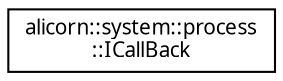 digraph "Иерархия классов. Графический вид."
{
 // INTERACTIVE_SVG=YES
  edge [fontname="Verdana",fontsize="10",labelfontname="Verdana",labelfontsize="10"];
  node [fontname="Verdana",fontsize="10",shape=record];
  rankdir="LR";
  Node1 [label="alicorn::system::process\l::ICallBack",height=0.2,width=0.4,color="black", fillcolor="white", style="filled",URL="$a00093.html",tooltip="Класс входит в Проект System   Интерфейсный класс для объекта обратного вызова, используемого при раб..."];
}
